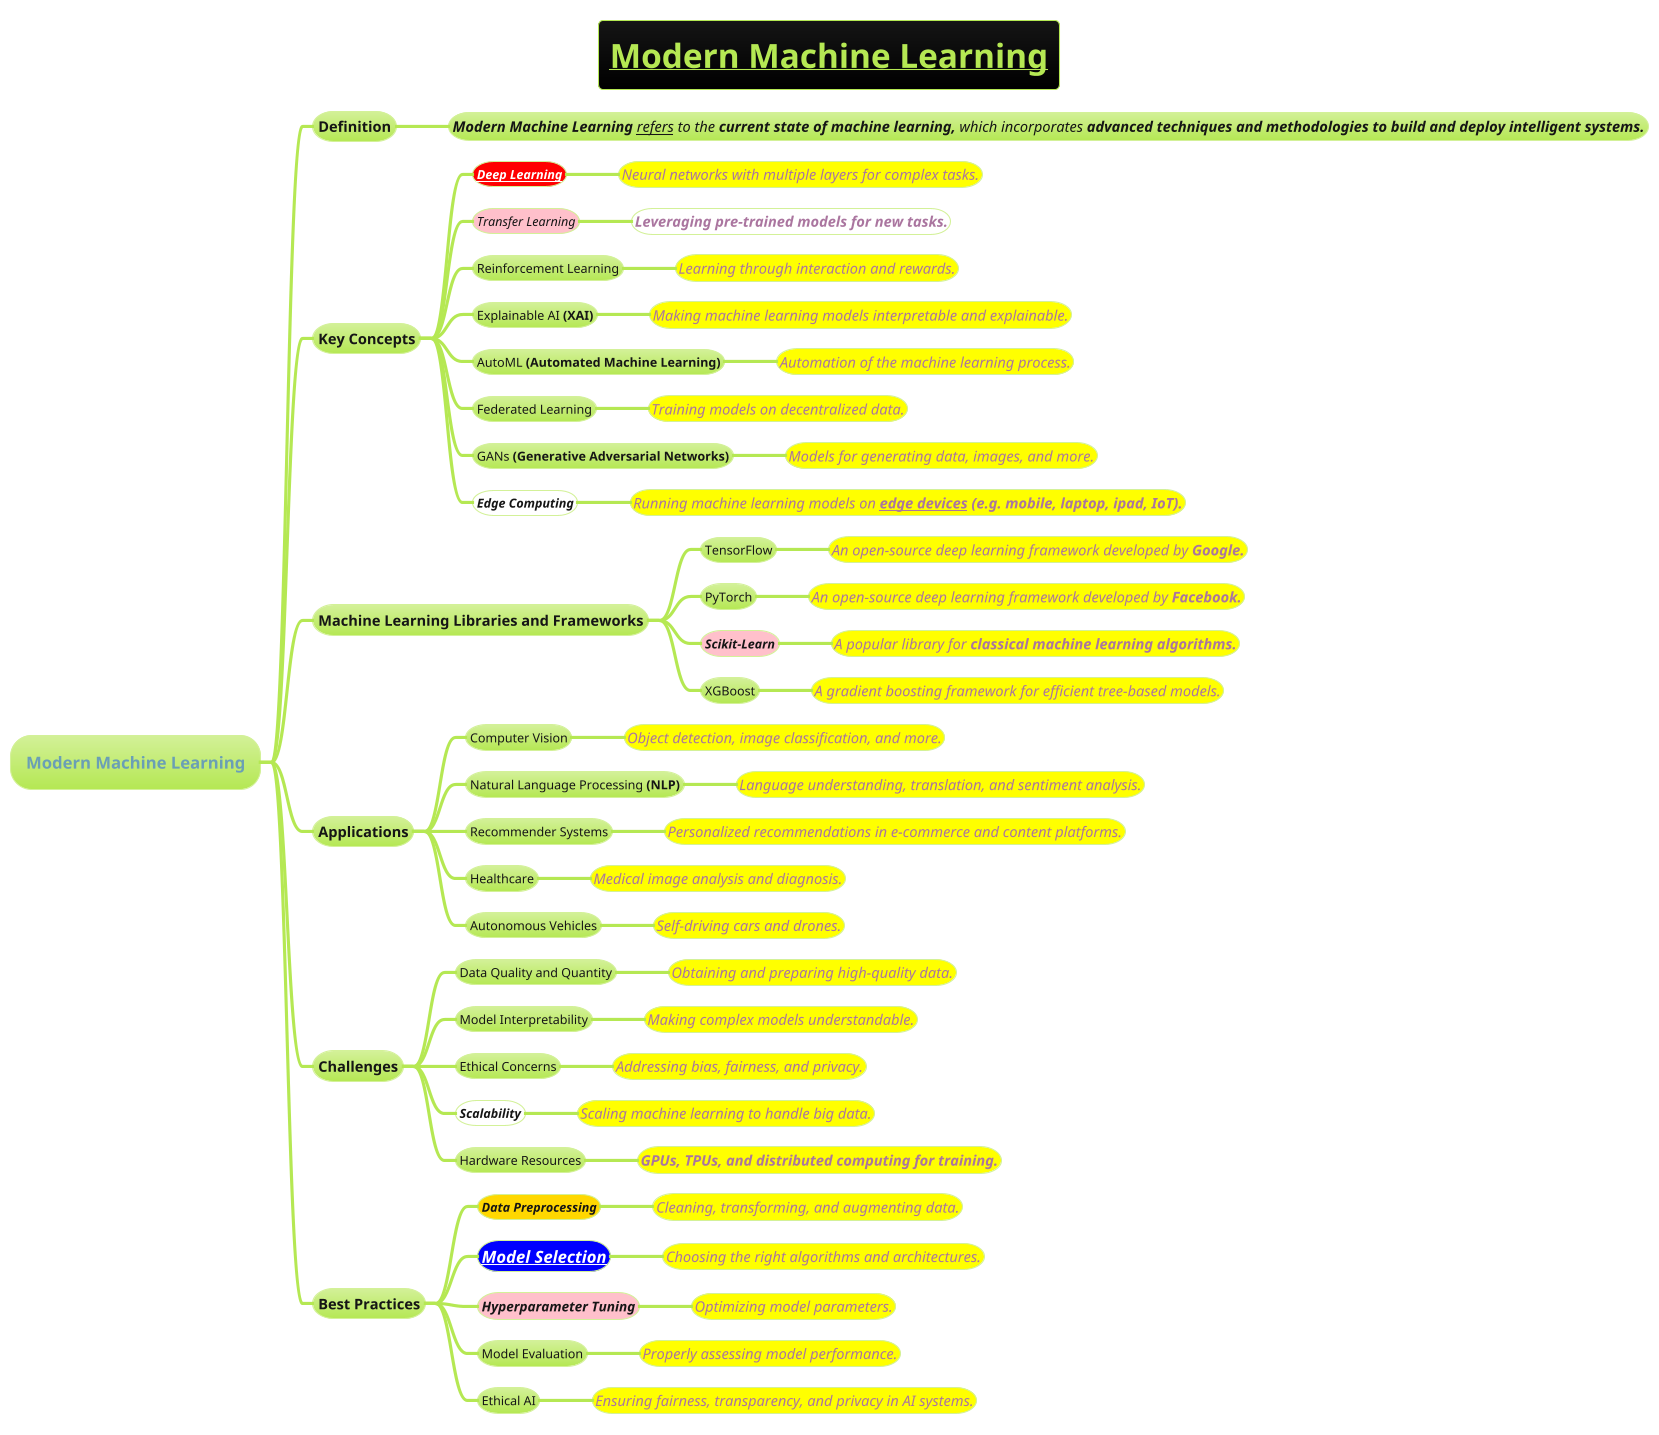 @startmindmap
title =**__Modern Machine Learning__**
!theme hacker

* Modern Machine Learning
** Definition
*** ====<size:14>**Modern Machine Learning** __refers__ to the **current state of machine learning,** which incorporates **advanced techniques and methodologies to build and deploy intelligent systems.**

** Key Concepts
***[#red] ====**[[3-deep-learning-DL/Deep-Learning.puml Deep Learning]]**
****[#yellow] ====<size:14>Neural networks with multiple layers for complex tasks.
***[#pink] ====Transfer Learning
****[#white] ====<size:14>**Leveraging pre-trained models for new tasks.**
*** Reinforcement Learning
****[#yellow] ====<size:14>Learning through interaction and rewards.
*** Explainable AI **(XAI)**
****[#yellow] ====<size:14>Making machine learning models interpretable and explainable.
*** AutoML **(Automated Machine Learning)**
****[#yellow] ====<size:14>Automation of the machine learning process.
*** Federated Learning
****[#yellow] ====<size:14>Training models on decentralized data.
*** GANs **(Generative Adversarial Networks)**
****[#yellow] ====<size:14>Models for generating data, images, and more.
***[#white] ====**Edge Computing**
****[#yellow] ====<size:14>Running machine learning models on __**edge devices**__ **(e.g. mobile, laptop, ipad, IoT).**

** Machine Learning Libraries and Frameworks
*** TensorFlow
****[#yellow] ====<size:14>An open-source deep learning framework developed by **Google.**
*** PyTorch
****[#yellow] ====<size:14>An open-source deep learning framework developed by **Facebook.**
***[#pink] ====**Scikit-Learn**
****[#yellow] ====<size:14>A popular library for **classical machine learning algorithms.**
*** XGBoost
****[#yellow] ====<size:14>A gradient boosting framework for efficient tree-based models.

** Applications
*** Computer Vision
****[#yellow] ====<size:14>Object detection, image classification, and more.
*** Natural Language Processing **(NLP)**
****[#yellow] ====<size:14>Language understanding, translation, and sentiment analysis.
*** Recommender Systems
****[#yellow] ====<size:14>Personalized recommendations in e-commerce and content platforms.
*** Healthcare
****[#yellow] ====<size:14>Medical image analysis and diagnosis.
*** Autonomous Vehicles
****[#yellow] ====<size:14>Self-driving cars and drones.

** Challenges
*** Data Quality and Quantity
****[#yellow] ====<size:14>Obtaining and preparing high-quality data.
*** Model Interpretability
****[#yellow] ====<size:14>Making complex models understandable.
*** Ethical Concerns
****[#yellow] ====<size:14>Addressing bias, fairness, and privacy.
***[#white] ====**Scalability**
****[#yellow] ====<size:14>Scaling machine learning to handle big data.
*** Hardware Resources
****[#yellow] ====<size:14>**GPUs, TPUs, and distributed computing for training.**

** Best Practices
***[#gold] ====**Data Preprocessing**
****[#yellow] ====<size:14>Cleaning, transforming, and augmenting data.
***[#blue] ====<size:16>**[[3-deep-learning-DL/how-to/Criteria-to-Select-a-Network-Architecture.puml Model Selection]]**
****[#yellow] ====<size:14>Choosing the right algorithms and architectures.
***[#pink] ====<size:13>**Hyperparameter Tuning**
****[#yellow] ====<size:14>Optimizing model parameters.
*** Model Evaluation
****[#yellow] ====<size:14>Properly assessing model performance.
*** Ethical AI
****[#yellow] ====<size:14>Ensuring fairness, transparency, and privacy in AI systems.

@endmindmap
